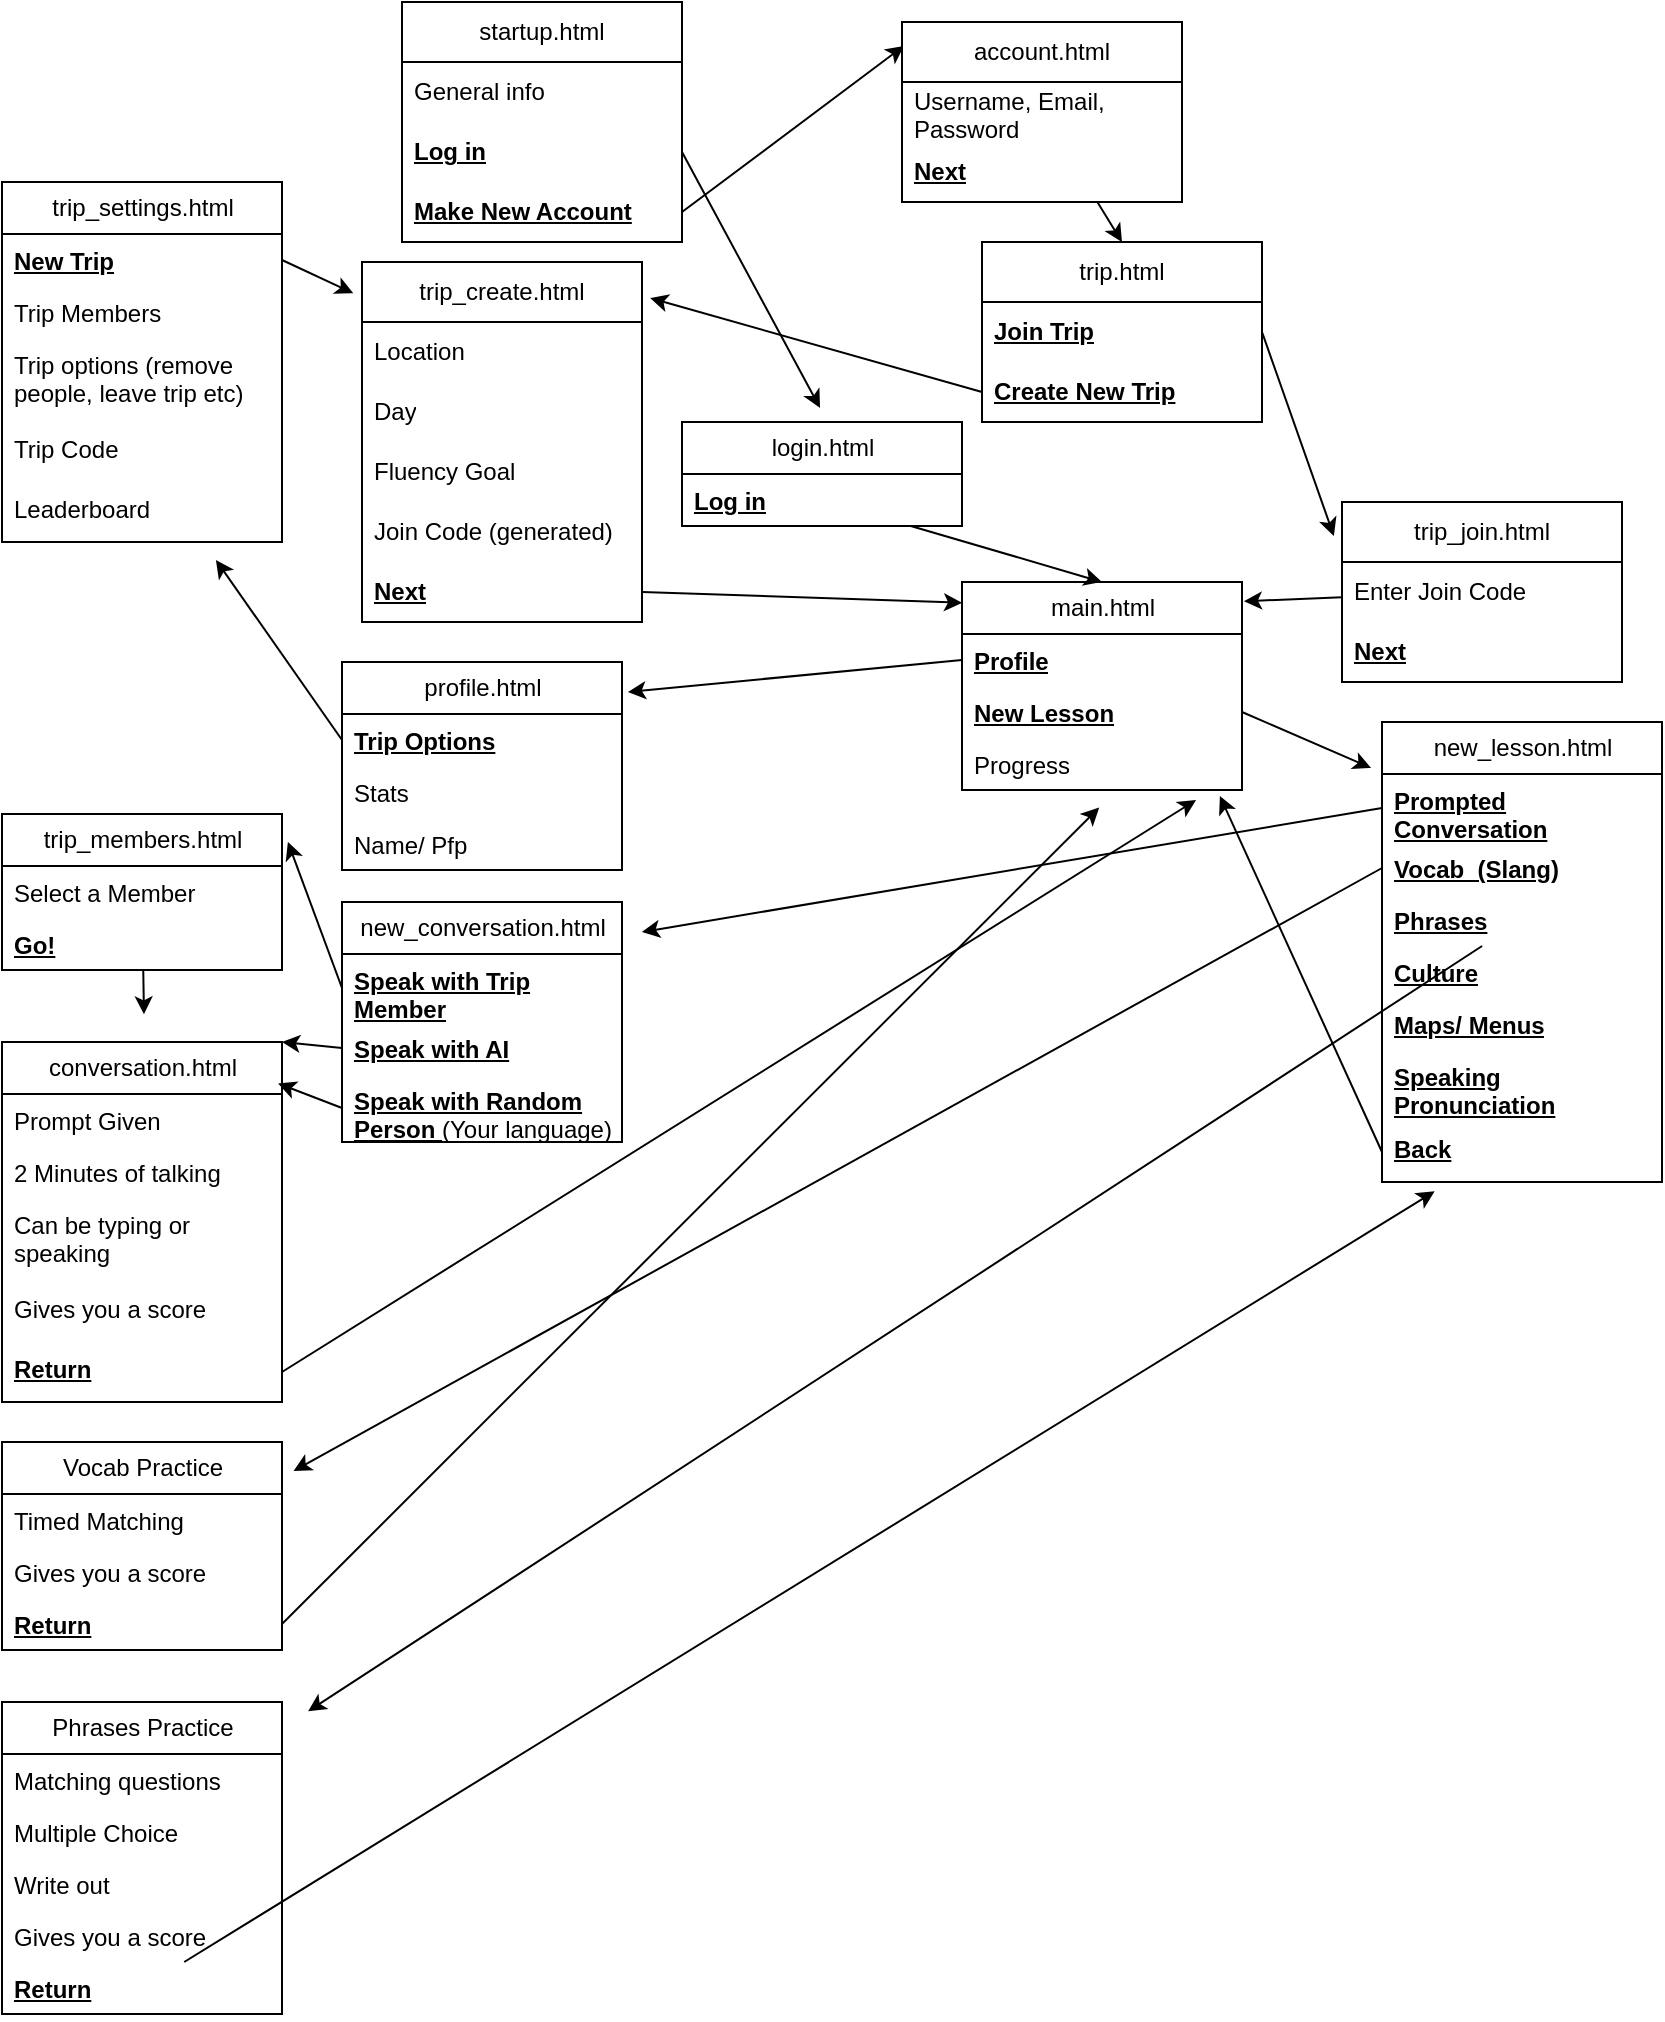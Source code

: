 <mxfile>
    <diagram id="4EKGdh_myQFWCoLm8HSh" name="Page-1">
        <mxGraphModel dx="628" dy="475" grid="1" gridSize="10" guides="1" tooltips="1" connect="1" arrows="1" fold="1" page="1" pageScale="1" pageWidth="850" pageHeight="1100" math="0" shadow="0">
            <root>
                <mxCell id="0"/>
                <mxCell id="1" parent="0"/>
                <mxCell id="2" value="startup.html" style="swimlane;fontStyle=0;childLayout=stackLayout;horizontal=1;startSize=30;horizontalStack=0;resizeParent=1;resizeParentMax=0;resizeLast=0;collapsible=1;marginBottom=0;whiteSpace=wrap;html=1;" parent="1" vertex="1">
                    <mxGeometry x="210" y="10" width="140" height="120" as="geometry"/>
                </mxCell>
                <mxCell id="3" value="General info" style="text;strokeColor=none;fillColor=none;align=left;verticalAlign=middle;spacingLeft=4;spacingRight=4;overflow=hidden;points=[[0,0.5],[1,0.5]];portConstraint=eastwest;rotatable=0;whiteSpace=wrap;html=1;" parent="2" vertex="1">
                    <mxGeometry y="30" width="140" height="30" as="geometry"/>
                </mxCell>
                <mxCell id="4" value="&lt;b&gt;&lt;u&gt;Log in&lt;/u&gt;&lt;/b&gt;" style="text;strokeColor=none;fillColor=none;align=left;verticalAlign=middle;spacingLeft=4;spacingRight=4;overflow=hidden;points=[[0,0.5],[1,0.5]];portConstraint=eastwest;rotatable=0;whiteSpace=wrap;html=1;" parent="2" vertex="1">
                    <mxGeometry y="60" width="140" height="30" as="geometry"/>
                </mxCell>
                <mxCell id="5" value="&lt;b&gt;&lt;u&gt;Make New Account&lt;/u&gt;&lt;/b&gt;" style="text;strokeColor=none;fillColor=none;align=left;verticalAlign=middle;spacingLeft=4;spacingRight=4;overflow=hidden;points=[[0,0.5],[1,0.5]];portConstraint=eastwest;rotatable=0;whiteSpace=wrap;html=1;" parent="2" vertex="1">
                    <mxGeometry y="90" width="140" height="30" as="geometry"/>
                </mxCell>
                <mxCell id="7" style="edgeStyle=none;html=1;exitX=1;exitY=0.5;exitDx=0;exitDy=0;entryX=0.007;entryY=0.133;entryDx=0;entryDy=0;entryPerimeter=0;" parent="1" source="5" target="8" edge="1">
                    <mxGeometry relative="1" as="geometry">
                        <mxPoint x="360" y="80" as="targetPoint"/>
                    </mxGeometry>
                </mxCell>
                <mxCell id="12" style="edgeStyle=none;html=1;entryX=0.5;entryY=0;entryDx=0;entryDy=0;" parent="1" source="8" target="13" edge="1">
                    <mxGeometry relative="1" as="geometry">
                        <mxPoint x="440" y="140" as="targetPoint"/>
                    </mxGeometry>
                </mxCell>
                <mxCell id="8" value="account.html" style="swimlane;fontStyle=0;childLayout=stackLayout;horizontal=1;startSize=30;horizontalStack=0;resizeParent=1;resizeParentMax=0;resizeLast=0;collapsible=1;marginBottom=0;whiteSpace=wrap;html=1;" parent="1" vertex="1">
                    <mxGeometry x="460" y="20" width="140" height="90" as="geometry">
                        <mxRectangle x="560" y="70" width="110" height="30" as="alternateBounds"/>
                    </mxGeometry>
                </mxCell>
                <mxCell id="9" value="Username, Email, Password" style="text;strokeColor=none;fillColor=none;align=left;verticalAlign=middle;spacingLeft=4;spacingRight=4;overflow=hidden;points=[[0,0.5],[1,0.5]];portConstraint=eastwest;rotatable=0;whiteSpace=wrap;html=1;" parent="8" vertex="1">
                    <mxGeometry y="30" width="140" height="30" as="geometry"/>
                </mxCell>
                <mxCell id="10" value="&lt;b&gt;&lt;u&gt;Next&lt;/u&gt;&lt;/b&gt;" style="text;strokeColor=none;fillColor=none;align=left;verticalAlign=middle;spacingLeft=4;spacingRight=4;overflow=hidden;points=[[0,0.5],[1,0.5]];portConstraint=eastwest;rotatable=0;whiteSpace=wrap;html=1;" parent="8" vertex="1">
                    <mxGeometry y="60" width="140" height="30" as="geometry"/>
                </mxCell>
                <mxCell id="22" style="edgeStyle=none;html=1;entryX=1.029;entryY=0.1;entryDx=0;entryDy=0;entryPerimeter=0;exitX=0;exitY=0.5;exitDx=0;exitDy=0;" parent="1" source="15" target="23" edge="1">
                    <mxGeometry relative="1" as="geometry">
                        <mxPoint x="440" y="270" as="targetPoint"/>
                    </mxGeometry>
                </mxCell>
                <mxCell id="13" value="trip.html" style="swimlane;fontStyle=0;childLayout=stackLayout;horizontal=1;startSize=30;horizontalStack=0;resizeParent=1;resizeParentMax=0;resizeLast=0;collapsible=1;marginBottom=0;whiteSpace=wrap;html=1;" parent="1" vertex="1">
                    <mxGeometry x="500" y="130" width="140" height="90" as="geometry"/>
                </mxCell>
                <mxCell id="14" value="&lt;b&gt;&lt;u&gt;Join Trip&lt;/u&gt;&lt;/b&gt;" style="text;strokeColor=none;fillColor=none;align=left;verticalAlign=middle;spacingLeft=4;spacingRight=4;overflow=hidden;points=[[0,0.5],[1,0.5]];portConstraint=eastwest;rotatable=0;whiteSpace=wrap;html=1;" parent="13" vertex="1">
                    <mxGeometry y="30" width="140" height="30" as="geometry"/>
                </mxCell>
                <mxCell id="15" value="&lt;b&gt;&lt;u&gt;Create New Trip&lt;/u&gt;&lt;/b&gt;" style="text;strokeColor=none;fillColor=none;align=left;verticalAlign=middle;spacingLeft=4;spacingRight=4;overflow=hidden;points=[[0,0.5],[1,0.5]];portConstraint=eastwest;rotatable=0;whiteSpace=wrap;html=1;" parent="13" vertex="1">
                    <mxGeometry y="60" width="140" height="30" as="geometry"/>
                </mxCell>
                <mxCell id="17" style="edgeStyle=none;html=1;exitX=1;exitY=0.5;exitDx=0;exitDy=0;entryX=-0.029;entryY=0.189;entryDx=0;entryDy=0;entryPerimeter=0;" parent="1" source="14" target="18" edge="1">
                    <mxGeometry relative="1" as="geometry">
                        <mxPoint x="550" y="245" as="targetPoint"/>
                    </mxGeometry>
                </mxCell>
                <mxCell id="34" style="edgeStyle=none;html=1;entryX=1.007;entryY=0.092;entryDx=0;entryDy=0;entryPerimeter=0;" parent="1" source="18" target="38" edge="1">
                    <mxGeometry relative="1" as="geometry">
                        <mxPoint x="620" y="310" as="targetPoint"/>
                    </mxGeometry>
                </mxCell>
                <mxCell id="18" value="trip_join.html" style="swimlane;fontStyle=0;childLayout=stackLayout;horizontal=1;startSize=30;horizontalStack=0;resizeParent=1;resizeParentMax=0;resizeLast=0;collapsible=1;marginBottom=0;whiteSpace=wrap;html=1;" parent="1" vertex="1">
                    <mxGeometry x="680" y="260" width="140" height="90" as="geometry"/>
                </mxCell>
                <mxCell id="19" value="Enter Join Code" style="text;strokeColor=none;fillColor=none;align=left;verticalAlign=middle;spacingLeft=4;spacingRight=4;overflow=hidden;points=[[0,0.5],[1,0.5]];portConstraint=eastwest;rotatable=0;whiteSpace=wrap;html=1;" parent="18" vertex="1">
                    <mxGeometry y="30" width="140" height="30" as="geometry"/>
                </mxCell>
                <mxCell id="20" value="&lt;b&gt;&lt;u&gt;Next&lt;/u&gt;&lt;/b&gt;" style="text;strokeColor=none;fillColor=none;align=left;verticalAlign=middle;spacingLeft=4;spacingRight=4;overflow=hidden;points=[[0,0.5],[1,0.5]];portConstraint=eastwest;rotatable=0;whiteSpace=wrap;html=1;" parent="18" vertex="1">
                    <mxGeometry y="60" width="140" height="30" as="geometry"/>
                </mxCell>
                <mxCell id="23" value="trip_create.html" style="swimlane;fontStyle=0;childLayout=stackLayout;horizontal=1;startSize=30;horizontalStack=0;resizeParent=1;resizeParentMax=0;resizeLast=0;collapsible=1;marginBottom=0;whiteSpace=wrap;html=1;swimlaneLine=1;" parent="1" vertex="1">
                    <mxGeometry x="190" y="140" width="140" height="180" as="geometry"/>
                </mxCell>
                <mxCell id="24" value="Location" style="text;strokeColor=none;fillColor=none;align=left;verticalAlign=middle;spacingLeft=4;spacingRight=4;overflow=hidden;points=[[0,0.5],[1,0.5]];portConstraint=eastwest;rotatable=0;whiteSpace=wrap;html=1;" parent="23" vertex="1">
                    <mxGeometry y="30" width="140" height="30" as="geometry"/>
                </mxCell>
                <mxCell id="25" value="Day" style="text;strokeColor=none;fillColor=none;align=left;verticalAlign=middle;spacingLeft=4;spacingRight=4;overflow=hidden;points=[[0,0.5],[1,0.5]];portConstraint=eastwest;rotatable=0;whiteSpace=wrap;html=1;" parent="23" vertex="1">
                    <mxGeometry y="60" width="140" height="30" as="geometry"/>
                </mxCell>
                <mxCell id="26" value="Fluency Goal" style="text;strokeColor=none;fillColor=none;align=left;verticalAlign=middle;spacingLeft=4;spacingRight=4;overflow=hidden;points=[[0,0.5],[1,0.5]];portConstraint=eastwest;rotatable=0;whiteSpace=wrap;html=1;" parent="23" vertex="1">
                    <mxGeometry y="90" width="140" height="30" as="geometry"/>
                </mxCell>
                <mxCell id="28" value="Join Code (generated)" style="text;strokeColor=none;fillColor=none;align=left;verticalAlign=middle;spacingLeft=4;spacingRight=4;overflow=hidden;points=[[0,0.5],[1,0.5]];portConstraint=eastwest;rotatable=0;whiteSpace=wrap;html=1;" parent="23" vertex="1">
                    <mxGeometry y="120" width="140" height="30" as="geometry"/>
                </mxCell>
                <mxCell id="27" value="&lt;b&gt;&lt;u&gt;Next&lt;/u&gt;&lt;/b&gt;" style="text;strokeColor=none;fillColor=none;align=left;verticalAlign=middle;spacingLeft=4;spacingRight=4;overflow=hidden;points=[[0,0.5],[1,0.5]];portConstraint=eastwest;rotatable=0;whiteSpace=wrap;html=1;" parent="23" vertex="1">
                    <mxGeometry y="150" width="140" height="30" as="geometry"/>
                </mxCell>
                <mxCell id="38" value="main.html" style="swimlane;fontStyle=0;childLayout=stackLayout;horizontal=1;startSize=26;fillColor=none;horizontalStack=0;resizeParent=1;resizeParentMax=0;resizeLast=0;collapsible=1;marginBottom=0;html=1;" parent="1" vertex="1">
                    <mxGeometry x="490" y="300" width="140" height="104" as="geometry"/>
                </mxCell>
                <mxCell id="39" value="&lt;b&gt;&lt;u&gt;Profile&lt;/u&gt;&lt;/b&gt;" style="text;strokeColor=none;fillColor=none;align=left;verticalAlign=top;spacingLeft=4;spacingRight=4;overflow=hidden;rotatable=0;points=[[0,0.5],[1,0.5]];portConstraint=eastwest;whiteSpace=wrap;html=1;" parent="38" vertex="1">
                    <mxGeometry y="26" width="140" height="26" as="geometry"/>
                </mxCell>
                <mxCell id="41" value="&lt;b&gt;&lt;u&gt;New Lesson&lt;/u&gt;&lt;/b&gt;" style="text;strokeColor=none;fillColor=none;align=left;verticalAlign=top;spacingLeft=4;spacingRight=4;overflow=hidden;rotatable=0;points=[[0,0.5],[1,0.5]];portConstraint=eastwest;whiteSpace=wrap;html=1;" parent="38" vertex="1">
                    <mxGeometry y="52" width="140" height="26" as="geometry"/>
                </mxCell>
                <mxCell id="43" value="Progress" style="text;strokeColor=none;fillColor=none;align=left;verticalAlign=top;spacingLeft=4;spacingRight=4;overflow=hidden;rotatable=0;points=[[0,0.5],[1,0.5]];portConstraint=eastwest;whiteSpace=wrap;html=1;" parent="38" vertex="1">
                    <mxGeometry y="78" width="140" height="26" as="geometry"/>
                </mxCell>
                <mxCell id="44" style="edgeStyle=none;html=1;entryX=0;entryY=0.1;entryDx=0;entryDy=0;entryPerimeter=0;exitX=1;exitY=0.5;exitDx=0;exitDy=0;" parent="1" source="27" target="38" edge="1">
                    <mxGeometry relative="1" as="geometry"/>
                </mxCell>
                <mxCell id="45" value="profile.html" style="swimlane;fontStyle=0;childLayout=stackLayout;horizontal=1;startSize=26;fillColor=none;horizontalStack=0;resizeParent=1;resizeParentMax=0;resizeLast=0;collapsible=1;marginBottom=0;html=1;" parent="1" vertex="1">
                    <mxGeometry x="180" y="340" width="140" height="104" as="geometry"/>
                </mxCell>
                <mxCell id="48" value="&lt;b&gt;&lt;u&gt;Trip Options&lt;/u&gt;&lt;/b&gt;" style="text;strokeColor=none;fillColor=none;align=left;verticalAlign=top;spacingLeft=4;spacingRight=4;overflow=hidden;rotatable=0;points=[[0,0.5],[1,0.5]];portConstraint=eastwest;whiteSpace=wrap;html=1;" parent="45" vertex="1">
                    <mxGeometry y="26" width="140" height="26" as="geometry"/>
                </mxCell>
                <mxCell id="49" value="Stats" style="text;strokeColor=none;fillColor=none;align=left;verticalAlign=top;spacingLeft=4;spacingRight=4;overflow=hidden;rotatable=0;points=[[0,0.5],[1,0.5]];portConstraint=eastwest;whiteSpace=wrap;html=1;" parent="45" vertex="1">
                    <mxGeometry y="52" width="140" height="26" as="geometry"/>
                </mxCell>
                <mxCell id="50" value="Name/ Pfp" style="text;strokeColor=none;fillColor=none;align=left;verticalAlign=top;spacingLeft=4;spacingRight=4;overflow=hidden;rotatable=0;points=[[0,0.5],[1,0.5]];portConstraint=eastwest;whiteSpace=wrap;html=1;" parent="45" vertex="1">
                    <mxGeometry y="78" width="140" height="26" as="geometry"/>
                </mxCell>
                <mxCell id="52" style="edgeStyle=none;html=1;entryX=1.021;entryY=0.144;entryDx=0;entryDy=0;entryPerimeter=0;exitX=0;exitY=0.5;exitDx=0;exitDy=0;" parent="1" source="39" target="45" edge="1">
                    <mxGeometry relative="1" as="geometry"/>
                </mxCell>
                <mxCell id="57" value="trip_settings.html" style="swimlane;fontStyle=0;childLayout=stackLayout;horizontal=1;startSize=26;fillColor=none;horizontalStack=0;resizeParent=1;resizeParentMax=0;resizeLast=0;collapsible=1;marginBottom=0;html=1;" parent="1" vertex="1">
                    <mxGeometry x="10" y="100" width="140" height="180" as="geometry"/>
                </mxCell>
                <mxCell id="58" value="&lt;b&gt;&lt;u&gt;New Trip&lt;/u&gt;&lt;/b&gt;" style="text;strokeColor=none;fillColor=none;align=left;verticalAlign=top;spacingLeft=4;spacingRight=4;overflow=hidden;rotatable=0;points=[[0,0.5],[1,0.5]];portConstraint=eastwest;whiteSpace=wrap;html=1;" parent="57" vertex="1">
                    <mxGeometry y="26" width="140" height="26" as="geometry"/>
                </mxCell>
                <mxCell id="59" value="Trip Members" style="text;strokeColor=none;fillColor=none;align=left;verticalAlign=top;spacingLeft=4;spacingRight=4;overflow=hidden;rotatable=0;points=[[0,0.5],[1,0.5]];portConstraint=eastwest;whiteSpace=wrap;html=1;" parent="57" vertex="1">
                    <mxGeometry y="52" width="140" height="26" as="geometry"/>
                </mxCell>
                <mxCell id="60" value="Trip options (remove people, leave trip etc)" style="text;strokeColor=none;fillColor=none;align=left;verticalAlign=top;spacingLeft=4;spacingRight=4;overflow=hidden;rotatable=0;points=[[0,0.5],[1,0.5]];portConstraint=eastwest;whiteSpace=wrap;html=1;" parent="57" vertex="1">
                    <mxGeometry y="78" width="140" height="42" as="geometry"/>
                </mxCell>
                <mxCell id="61" value="Trip Code" style="text;strokeColor=none;fillColor=none;align=left;verticalAlign=top;spacingLeft=4;spacingRight=4;overflow=hidden;rotatable=0;points=[[0,0.5],[1,0.5]];portConstraint=eastwest;whiteSpace=wrap;html=1;" parent="57" vertex="1">
                    <mxGeometry y="120" width="140" height="30" as="geometry"/>
                </mxCell>
                <mxCell id="65" value="Leaderboard" style="text;strokeColor=none;fillColor=none;align=left;verticalAlign=top;spacingLeft=4;spacingRight=4;overflow=hidden;rotatable=0;points=[[0,0.5],[1,0.5]];portConstraint=eastwest;whiteSpace=wrap;html=1;" parent="57" vertex="1">
                    <mxGeometry y="150" width="140" height="30" as="geometry"/>
                </mxCell>
                <mxCell id="62" style="edgeStyle=none;html=1;entryX=0.764;entryY=1.3;entryDx=0;entryDy=0;entryPerimeter=0;exitX=0;exitY=0.5;exitDx=0;exitDy=0;" parent="1" source="48" target="65" edge="1">
                    <mxGeometry relative="1" as="geometry"/>
                </mxCell>
                <mxCell id="63" style="edgeStyle=none;html=1;entryX=-0.031;entryY=0.087;entryDx=0;entryDy=0;entryPerimeter=0;exitX=1;exitY=0.5;exitDx=0;exitDy=0;" parent="1" source="58" target="23" edge="1">
                    <mxGeometry relative="1" as="geometry"/>
                </mxCell>
                <mxCell id="64" style="edgeStyle=none;html=1;exitX=1;exitY=0.5;exitDx=0;exitDy=0;entryX=0.493;entryY=-0.135;entryDx=0;entryDy=0;entryPerimeter=0;" parent="1" source="4" target="113" edge="1">
                    <mxGeometry relative="1" as="geometry">
                        <mxPoint x="400" y="190" as="targetPoint"/>
                    </mxGeometry>
                </mxCell>
                <mxCell id="68" style="edgeStyle=none;html=1;exitX=1;exitY=0.5;exitDx=0;exitDy=0;entryX=-0.039;entryY=0.1;entryDx=0;entryDy=0;entryPerimeter=0;" parent="1" source="41" target="69" edge="1">
                    <mxGeometry relative="1" as="geometry">
                        <mxPoint x="710.0" y="477" as="targetPoint"/>
                        <mxPoint x="532.609" y="375.0" as="sourcePoint"/>
                    </mxGeometry>
                </mxCell>
                <mxCell id="69" value="new_lesson.html" style="swimlane;fontStyle=0;childLayout=stackLayout;horizontal=1;startSize=26;fillColor=none;horizontalStack=0;resizeParent=1;resizeParentMax=0;resizeLast=0;collapsible=1;marginBottom=0;html=1;" parent="1" vertex="1">
                    <mxGeometry x="700" y="370" width="140" height="230" as="geometry"/>
                </mxCell>
                <mxCell id="70" value="&lt;b&gt;&lt;u&gt;Prompted Conversation&lt;/u&gt;&lt;/b&gt;" style="text;strokeColor=none;fillColor=none;align=left;verticalAlign=top;spacingLeft=4;spacingRight=4;overflow=hidden;rotatable=0;points=[[0,0.5],[1,0.5]];portConstraint=eastwest;whiteSpace=wrap;html=1;" parent="69" vertex="1">
                    <mxGeometry y="26" width="140" height="34" as="geometry"/>
                </mxCell>
                <mxCell id="71" value="&lt;b&gt;&lt;u&gt;Vocab&amp;nbsp; (Slang)&lt;/u&gt;&lt;/b&gt;" style="text;strokeColor=none;fillColor=none;align=left;verticalAlign=top;spacingLeft=4;spacingRight=4;overflow=hidden;rotatable=0;points=[[0,0.5],[1,0.5]];portConstraint=eastwest;whiteSpace=wrap;html=1;" parent="69" vertex="1">
                    <mxGeometry y="60" width="140" height="26" as="geometry"/>
                </mxCell>
                <mxCell id="72" value="&lt;b&gt;&lt;u&gt;Phrases&lt;/u&gt;&lt;/b&gt;" style="text;strokeColor=none;fillColor=none;align=left;verticalAlign=top;spacingLeft=4;spacingRight=4;overflow=hidden;rotatable=0;points=[[0,0.5],[1,0.5]];portConstraint=eastwest;whiteSpace=wrap;html=1;" parent="69" vertex="1">
                    <mxGeometry y="86" width="140" height="26" as="geometry"/>
                </mxCell>
                <mxCell id="73" value="&lt;b&gt;&lt;u&gt;Culture&lt;/u&gt;&lt;/b&gt;" style="text;strokeColor=none;fillColor=none;align=left;verticalAlign=top;spacingLeft=4;spacingRight=4;overflow=hidden;rotatable=0;points=[[0,0.5],[1,0.5]];portConstraint=eastwest;whiteSpace=wrap;html=1;" parent="69" vertex="1">
                    <mxGeometry y="112" width="140" height="26" as="geometry"/>
                </mxCell>
                <mxCell id="74" value="&lt;b&gt;&lt;u&gt;Maps/ Menus&lt;/u&gt;&lt;/b&gt;" style="text;strokeColor=none;fillColor=none;align=left;verticalAlign=top;spacingLeft=4;spacingRight=4;overflow=hidden;rotatable=0;points=[[0,0.5],[1,0.5]];portConstraint=eastwest;whiteSpace=wrap;html=1;" parent="69" vertex="1">
                    <mxGeometry y="138" width="140" height="26" as="geometry"/>
                </mxCell>
                <mxCell id="75" value="&lt;b&gt;&lt;u&gt;Speaking Pronunciation&lt;/u&gt;&lt;/b&gt;" style="text;strokeColor=none;fillColor=none;align=left;verticalAlign=top;spacingLeft=4;spacingRight=4;overflow=hidden;rotatable=0;points=[[0,0.5],[1,0.5]];portConstraint=eastwest;whiteSpace=wrap;html=1;" parent="69" vertex="1">
                    <mxGeometry y="164" width="140" height="36" as="geometry"/>
                </mxCell>
                <mxCell id="95" value="&lt;b&gt;&lt;u&gt;Back&lt;/u&gt;&lt;/b&gt;" style="text;strokeColor=none;fillColor=none;align=left;verticalAlign=top;spacingLeft=4;spacingRight=4;overflow=hidden;rotatable=0;points=[[0,0.5],[1,0.5]];portConstraint=eastwest;whiteSpace=wrap;html=1;" parent="69" vertex="1">
                    <mxGeometry y="200" width="140" height="30" as="geometry"/>
                </mxCell>
                <mxCell id="76" value="new_conversation.html" style="swimlane;fontStyle=0;childLayout=stackLayout;horizontal=1;startSize=26;fillColor=none;horizontalStack=0;resizeParent=1;resizeParentMax=0;resizeLast=0;collapsible=1;marginBottom=0;html=1;" parent="1" vertex="1">
                    <mxGeometry x="180" y="460" width="140" height="120" as="geometry"/>
                </mxCell>
                <mxCell id="77" value="&lt;b&gt;&lt;u&gt;Speak with Trip Member&lt;/u&gt;&lt;/b&gt;" style="text;strokeColor=none;fillColor=none;align=left;verticalAlign=top;spacingLeft=4;spacingRight=4;overflow=hidden;rotatable=0;points=[[0,0.5],[1,0.5]];portConstraint=eastwest;whiteSpace=wrap;html=1;" parent="76" vertex="1">
                    <mxGeometry y="26" width="140" height="34" as="geometry"/>
                </mxCell>
                <mxCell id="78" value="&lt;b&gt;&lt;u&gt;Speak with AI&lt;/u&gt;&lt;/b&gt;" style="text;strokeColor=none;fillColor=none;align=left;verticalAlign=top;spacingLeft=4;spacingRight=4;overflow=hidden;rotatable=0;points=[[0,0.5],[1,0.5]];portConstraint=eastwest;whiteSpace=wrap;html=1;" parent="76" vertex="1">
                    <mxGeometry y="60" width="140" height="26" as="geometry"/>
                </mxCell>
                <mxCell id="79" value="&lt;b style=&quot;text-decoration-line: underline;&quot;&gt;Speak with Random Person &lt;/b&gt;(Your language)" style="text;strokeColor=none;fillColor=none;align=left;verticalAlign=top;spacingLeft=4;spacingRight=4;overflow=hidden;rotatable=0;points=[[0,0.5],[1,0.5]];portConstraint=eastwest;whiteSpace=wrap;html=1;" parent="76" vertex="1">
                    <mxGeometry y="86" width="140" height="34" as="geometry"/>
                </mxCell>
                <mxCell id="80" style="edgeStyle=none;html=1;entryX=1.071;entryY=0.125;entryDx=0;entryDy=0;entryPerimeter=0;exitX=0;exitY=0.5;exitDx=0;exitDy=0;" parent="1" source="70" target="76" edge="1">
                    <mxGeometry relative="1" as="geometry"/>
                </mxCell>
                <mxCell id="90" style="edgeStyle=none;html=1;entryX=0.507;entryY=-0.077;entryDx=0;entryDy=0;entryPerimeter=0;" parent="1" source="81" target="86" edge="1">
                    <mxGeometry relative="1" as="geometry"/>
                </mxCell>
                <mxCell id="81" value="trip_members.html" style="swimlane;fontStyle=0;childLayout=stackLayout;horizontal=1;startSize=26;fillColor=none;horizontalStack=0;resizeParent=1;resizeParentMax=0;resizeLast=0;collapsible=1;marginBottom=0;html=1;" parent="1" vertex="1">
                    <mxGeometry x="10" y="416" width="140" height="78" as="geometry"/>
                </mxCell>
                <mxCell id="82" value="Select a Member" style="text;strokeColor=none;fillColor=none;align=left;verticalAlign=top;spacingLeft=4;spacingRight=4;overflow=hidden;rotatable=0;points=[[0,0.5],[1,0.5]];portConstraint=eastwest;whiteSpace=wrap;html=1;" parent="81" vertex="1">
                    <mxGeometry y="26" width="140" height="26" as="geometry"/>
                </mxCell>
                <mxCell id="83" value="&lt;b&gt;&lt;u&gt;Go!&lt;/u&gt;&lt;/b&gt;" style="text;strokeColor=none;fillColor=none;align=left;verticalAlign=top;spacingLeft=4;spacingRight=4;overflow=hidden;rotatable=0;points=[[0,0.5],[1,0.5]];portConstraint=eastwest;whiteSpace=wrap;html=1;" parent="81" vertex="1">
                    <mxGeometry y="52" width="140" height="26" as="geometry"/>
                </mxCell>
                <mxCell id="85" style="edgeStyle=none;html=1;entryX=1.021;entryY=0.179;entryDx=0;entryDy=0;entryPerimeter=0;exitX=0;exitY=0.5;exitDx=0;exitDy=0;" parent="1" source="77" target="81" edge="1">
                    <mxGeometry relative="1" as="geometry"/>
                </mxCell>
                <mxCell id="86" value="conversation.html" style="swimlane;fontStyle=0;childLayout=stackLayout;horizontal=1;startSize=26;fillColor=none;horizontalStack=0;resizeParent=1;resizeParentMax=0;resizeLast=0;collapsible=1;marginBottom=0;html=1;" parent="1" vertex="1">
                    <mxGeometry x="10" y="530" width="140" height="180" as="geometry"/>
                </mxCell>
                <mxCell id="87" value="Prompt Given" style="text;strokeColor=none;fillColor=none;align=left;verticalAlign=top;spacingLeft=4;spacingRight=4;overflow=hidden;rotatable=0;points=[[0,0.5],[1,0.5]];portConstraint=eastwest;whiteSpace=wrap;html=1;" parent="86" vertex="1">
                    <mxGeometry y="26" width="140" height="26" as="geometry"/>
                </mxCell>
                <mxCell id="88" value="2 Minutes of talking" style="text;strokeColor=none;fillColor=none;align=left;verticalAlign=top;spacingLeft=4;spacingRight=4;overflow=hidden;rotatable=0;points=[[0,0.5],[1,0.5]];portConstraint=eastwest;whiteSpace=wrap;html=1;" parent="86" vertex="1">
                    <mxGeometry y="52" width="140" height="26" as="geometry"/>
                </mxCell>
                <mxCell id="89" value="Can be typing or speaking" style="text;strokeColor=none;fillColor=none;align=left;verticalAlign=top;spacingLeft=4;spacingRight=4;overflow=hidden;rotatable=0;points=[[0,0.5],[1,0.5]];portConstraint=eastwest;whiteSpace=wrap;html=1;" parent="86" vertex="1">
                    <mxGeometry y="78" width="140" height="42" as="geometry"/>
                </mxCell>
                <mxCell id="93" value="Gives you a score" style="text;strokeColor=none;fillColor=none;align=left;verticalAlign=top;spacingLeft=4;spacingRight=4;overflow=hidden;rotatable=0;points=[[0,0.5],[1,0.5]];portConstraint=eastwest;whiteSpace=wrap;html=1;" parent="86" vertex="1">
                    <mxGeometry y="120" width="140" height="30" as="geometry"/>
                </mxCell>
                <mxCell id="94" value="&lt;b&gt;&lt;u&gt;Return&lt;/u&gt;&lt;/b&gt;" style="text;strokeColor=none;fillColor=none;align=left;verticalAlign=top;spacingLeft=4;spacingRight=4;overflow=hidden;rotatable=0;points=[[0,0.5],[1,0.5]];portConstraint=eastwest;whiteSpace=wrap;html=1;" parent="86" vertex="1">
                    <mxGeometry y="150" width="140" height="30" as="geometry"/>
                </mxCell>
                <mxCell id="91" style="edgeStyle=none;html=1;entryX=1;entryY=0;entryDx=0;entryDy=0;exitX=0;exitY=0.5;exitDx=0;exitDy=0;" parent="1" source="78" target="86" edge="1">
                    <mxGeometry relative="1" as="geometry"/>
                </mxCell>
                <mxCell id="92" style="edgeStyle=none;html=1;entryX=0.986;entryY=0.115;entryDx=0;entryDy=0;entryPerimeter=0;exitX=0;exitY=0.5;exitDx=0;exitDy=0;" parent="1" source="79" target="86" edge="1">
                    <mxGeometry relative="1" as="geometry"/>
                </mxCell>
                <mxCell id="96" style="edgeStyle=none;html=1;entryX=0.921;entryY=1.115;entryDx=0;entryDy=0;entryPerimeter=0;exitX=0;exitY=0.5;exitDx=0;exitDy=0;" parent="1" source="95" target="43" edge="1">
                    <mxGeometry relative="1" as="geometry"/>
                </mxCell>
                <mxCell id="97" style="edgeStyle=none;html=1;exitX=1;exitY=0.5;exitDx=0;exitDy=0;entryX=0.836;entryY=1.192;entryDx=0;entryDy=0;entryPerimeter=0;" parent="1" source="94" target="43" edge="1">
                    <mxGeometry relative="1" as="geometry">
                        <mxPoint x="330" y="690" as="targetPoint"/>
                    </mxGeometry>
                </mxCell>
                <mxCell id="98" value="Vocab Practice" style="swimlane;fontStyle=0;childLayout=stackLayout;horizontal=1;startSize=26;fillColor=none;horizontalStack=0;resizeParent=1;resizeParentMax=0;resizeLast=0;collapsible=1;marginBottom=0;html=1;" parent="1" vertex="1">
                    <mxGeometry x="10" y="730" width="140" height="104" as="geometry"/>
                </mxCell>
                <mxCell id="99" value="Timed Matching" style="text;strokeColor=none;fillColor=none;align=left;verticalAlign=top;spacingLeft=4;spacingRight=4;overflow=hidden;rotatable=0;points=[[0,0.5],[1,0.5]];portConstraint=eastwest;whiteSpace=wrap;html=1;" parent="98" vertex="1">
                    <mxGeometry y="26" width="140" height="26" as="geometry"/>
                </mxCell>
                <mxCell id="100" value="Gives you a score" style="text;strokeColor=none;fillColor=none;align=left;verticalAlign=top;spacingLeft=4;spacingRight=4;overflow=hidden;rotatable=0;points=[[0,0.5],[1,0.5]];portConstraint=eastwest;whiteSpace=wrap;html=1;" parent="98" vertex="1">
                    <mxGeometry y="52" width="140" height="26" as="geometry"/>
                </mxCell>
                <mxCell id="101" value="&lt;b&gt;&lt;u&gt;Return&lt;/u&gt;&lt;/b&gt;" style="text;strokeColor=none;fillColor=none;align=left;verticalAlign=top;spacingLeft=4;spacingRight=4;overflow=hidden;rotatable=0;points=[[0,0.5],[1,0.5]];portConstraint=eastwest;whiteSpace=wrap;html=1;" parent="98" vertex="1">
                    <mxGeometry y="78" width="140" height="26" as="geometry"/>
                </mxCell>
                <mxCell id="102" style="edgeStyle=none;html=1;entryX=0.49;entryY=1.337;entryDx=0;entryDy=0;entryPerimeter=0;exitX=1;exitY=0.5;exitDx=0;exitDy=0;" parent="1" source="101" target="43" edge="1">
                    <mxGeometry relative="1" as="geometry"/>
                </mxCell>
                <mxCell id="104" style="edgeStyle=none;html=1;entryX=1.041;entryY=0.14;entryDx=0;entryDy=0;entryPerimeter=0;exitX=0;exitY=0.5;exitDx=0;exitDy=0;" parent="1" source="71" target="98" edge="1">
                    <mxGeometry relative="1" as="geometry"/>
                </mxCell>
                <mxCell id="105" value="Phrases Practice" style="swimlane;fontStyle=0;childLayout=stackLayout;horizontal=1;startSize=26;fillColor=none;horizontalStack=0;resizeParent=1;resizeParentMax=0;resizeLast=0;collapsible=1;marginBottom=0;html=1;" parent="1" vertex="1">
                    <mxGeometry x="10" y="860" width="140" height="156" as="geometry"/>
                </mxCell>
                <mxCell id="106" value="Matching questions" style="text;strokeColor=none;fillColor=none;align=left;verticalAlign=top;spacingLeft=4;spacingRight=4;overflow=hidden;rotatable=0;points=[[0,0.5],[1,0.5]];portConstraint=eastwest;whiteSpace=wrap;html=1;" parent="105" vertex="1">
                    <mxGeometry y="26" width="140" height="26" as="geometry"/>
                </mxCell>
                <mxCell id="107" value="Multiple Choice" style="text;strokeColor=none;fillColor=none;align=left;verticalAlign=top;spacingLeft=4;spacingRight=4;overflow=hidden;rotatable=0;points=[[0,0.5],[1,0.5]];portConstraint=eastwest;whiteSpace=wrap;html=1;" parent="105" vertex="1">
                    <mxGeometry y="52" width="140" height="26" as="geometry"/>
                </mxCell>
                <mxCell id="108" value="Write out" style="text;strokeColor=none;fillColor=none;align=left;verticalAlign=top;spacingLeft=4;spacingRight=4;overflow=hidden;rotatable=0;points=[[0,0.5],[1,0.5]];portConstraint=eastwest;whiteSpace=wrap;html=1;" parent="105" vertex="1">
                    <mxGeometry y="78" width="140" height="26" as="geometry"/>
                </mxCell>
                <mxCell id="109" value="Gives you a score" style="text;strokeColor=none;fillColor=none;align=left;verticalAlign=top;spacingLeft=4;spacingRight=4;overflow=hidden;rotatable=0;points=[[0,0.5],[1,0.5]];portConstraint=eastwest;whiteSpace=wrap;html=1;" parent="105" vertex="1">
                    <mxGeometry y="104" width="140" height="26" as="geometry"/>
                </mxCell>
                <mxCell id="110" value="&lt;b&gt;&lt;u&gt;Return&lt;/u&gt;&lt;/b&gt;" style="text;strokeColor=none;fillColor=none;align=left;verticalAlign=top;spacingLeft=4;spacingRight=4;overflow=hidden;rotatable=0;points=[[0,0.5],[1,0.5]];portConstraint=eastwest;whiteSpace=wrap;html=1;" parent="105" vertex="1">
                    <mxGeometry y="130" width="140" height="26" as="geometry"/>
                </mxCell>
                <mxCell id="111" style="edgeStyle=none;html=1;entryX=1.093;entryY=0.03;entryDx=0;entryDy=0;entryPerimeter=0;" parent="1" source="72" target="105" edge="1">
                    <mxGeometry relative="1" as="geometry"/>
                </mxCell>
                <mxCell id="112" style="edgeStyle=none;html=1;entryX=0.188;entryY=1.156;entryDx=0;entryDy=0;entryPerimeter=0;" parent="1" source="110" target="95" edge="1">
                    <mxGeometry relative="1" as="geometry"/>
                </mxCell>
                <mxCell id="113" value="login.html" style="swimlane;fontStyle=0;childLayout=stackLayout;horizontal=1;startSize=26;fillColor=none;horizontalStack=0;resizeParent=1;resizeParentMax=0;resizeLast=0;collapsible=1;marginBottom=0;html=1;" parent="1" vertex="1">
                    <mxGeometry x="350" y="220" width="140" height="52" as="geometry"/>
                </mxCell>
                <mxCell id="114" value="&lt;b&gt;&lt;u&gt;Log in&lt;/u&gt;&lt;/b&gt;" style="text;strokeColor=none;fillColor=none;align=left;verticalAlign=top;spacingLeft=4;spacingRight=4;overflow=hidden;rotatable=0;points=[[0,0.5],[1,0.5]];portConstraint=eastwest;whiteSpace=wrap;html=1;" parent="113" vertex="1">
                    <mxGeometry y="26" width="140" height="26" as="geometry"/>
                </mxCell>
                <mxCell id="117" style="edgeStyle=none;html=1;entryX=0.5;entryY=0;entryDx=0;entryDy=0;" parent="1" source="114" target="38" edge="1">
                    <mxGeometry relative="1" as="geometry"/>
                </mxCell>
            </root>
        </mxGraphModel>
    </diagram>
</mxfile>